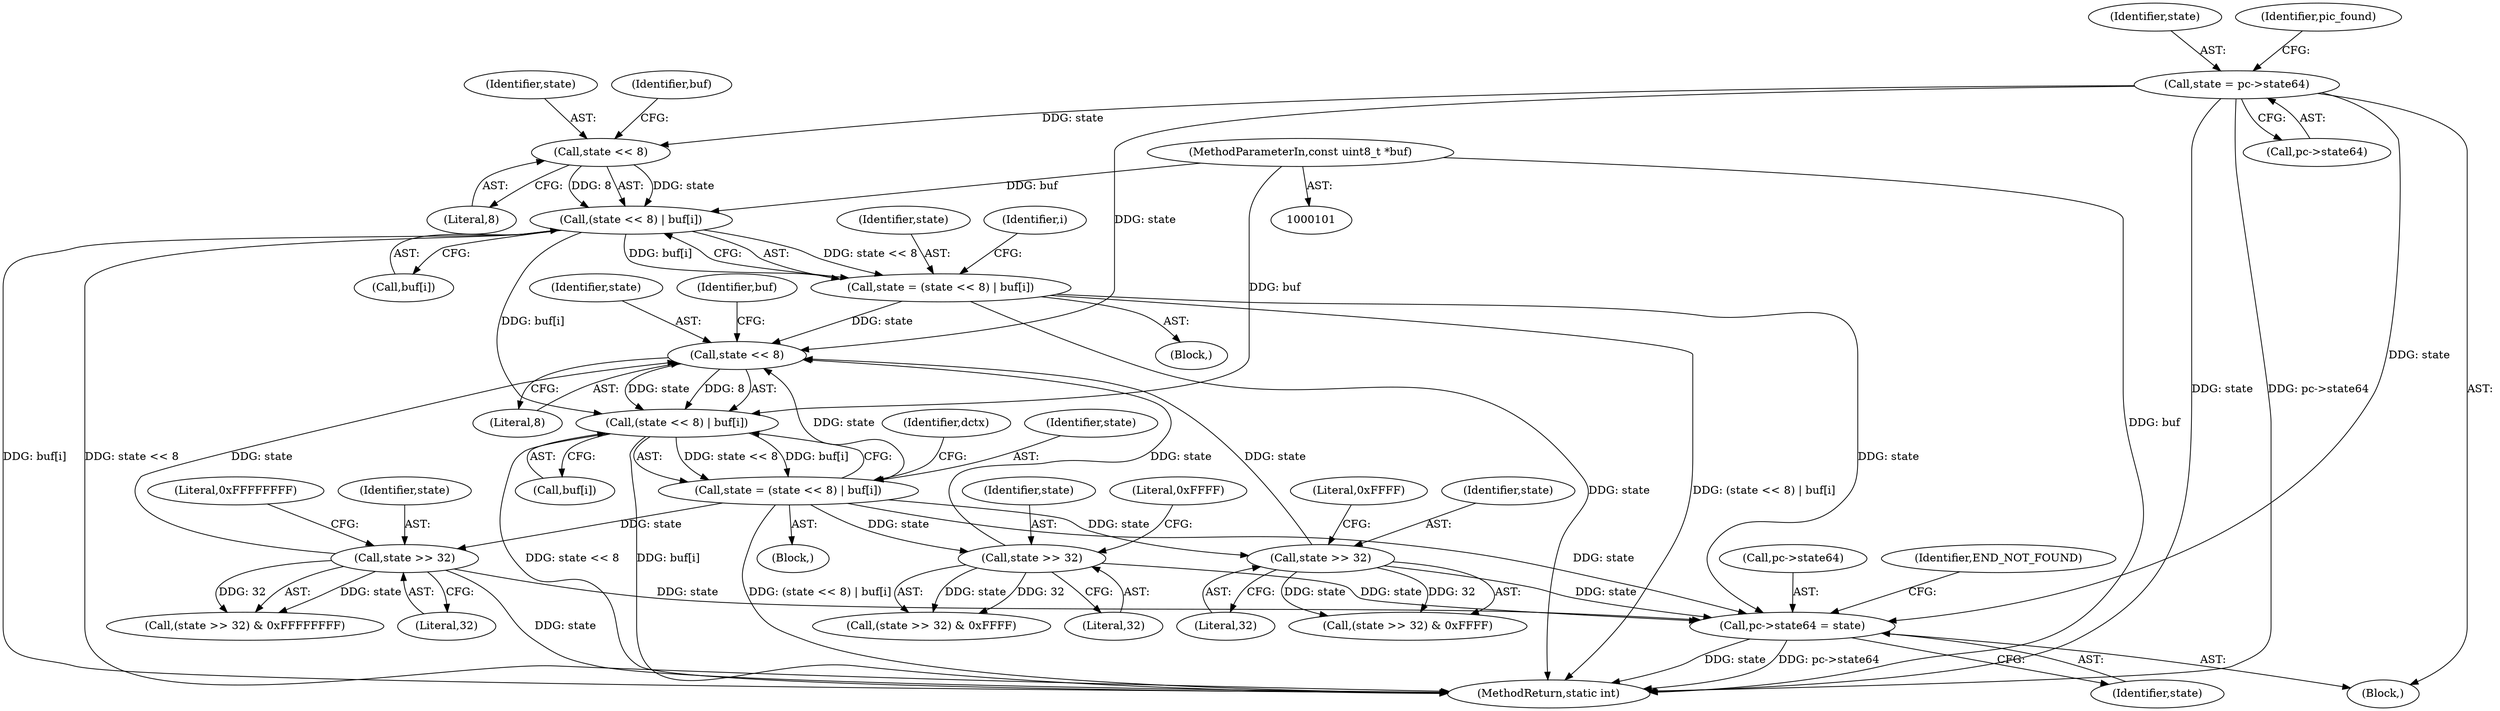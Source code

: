 digraph "0_FFmpeg_0a709e2a10b8288a0cc383547924ecfe285cef89@pointer" {
"1000390" [label="(Call,pc->state64 = state)"];
"1000247" [label="(Call,state >> 32)"];
"1000193" [label="(Call,state = (state << 8) | buf[i])"];
"1000195" [label="(Call,(state << 8) | buf[i])"];
"1000196" [label="(Call,state << 8)"];
"1000143" [label="(Call,state = (state << 8) | buf[i])"];
"1000145" [label="(Call,(state << 8) | buf[i])"];
"1000146" [label="(Call,state << 8)"];
"1000114" [label="(Call,state = pc->state64)"];
"1000103" [label="(MethodParameterIn,const uint8_t *buf)"];
"1000231" [label="(Call,state >> 32)"];
"1000214" [label="(Call,state >> 32)"];
"1000214" [label="(Call,state >> 32)"];
"1000193" [label="(Call,state = (state << 8) | buf[i])"];
"1000199" [label="(Call,buf[i])"];
"1000142" [label="(Block,)"];
"1000217" [label="(Literal,0xFFFF)"];
"1000213" [label="(Call,(state >> 32) & 0xFFFF)"];
"1000149" [label="(Call,buf[i])"];
"1000232" [label="(Identifier,state)"];
"1000246" [label="(Call,(state >> 32) & 0xFFFFFFFF)"];
"1000200" [label="(Identifier,buf)"];
"1000114" [label="(Call,state = pc->state64)"];
"1000216" [label="(Literal,32)"];
"1000105" [label="(Block,)"];
"1000394" [label="(Identifier,state)"];
"1000230" [label="(Call,(state >> 32) & 0xFFFF)"];
"1000143" [label="(Call,state = (state << 8) | buf[i])"];
"1000103" [label="(MethodParameterIn,const uint8_t *buf)"];
"1000115" [label="(Identifier,state)"];
"1000247" [label="(Call,state >> 32)"];
"1000144" [label="(Identifier,state)"];
"1000390" [label="(Call,pc->state64 = state)"];
"1000147" [label="(Identifier,state)"];
"1000150" [label="(Identifier,buf)"];
"1000215" [label="(Identifier,state)"];
"1000248" [label="(Identifier,state)"];
"1000198" [label="(Literal,8)"];
"1000233" [label="(Literal,32)"];
"1000391" [label="(Call,pc->state64)"];
"1000116" [label="(Call,pc->state64)"];
"1000188" [label="(Block,)"];
"1000196" [label="(Call,state << 8)"];
"1000145" [label="(Call,(state << 8) | buf[i])"];
"1000231" [label="(Call,state >> 32)"];
"1000397" [label="(MethodReturn,static int)"];
"1000205" [label="(Identifier,dctx)"];
"1000396" [label="(Identifier,END_NOT_FOUND)"];
"1000250" [label="(Literal,0xFFFFFFFF)"];
"1000234" [label="(Literal,0xFFFF)"];
"1000197" [label="(Identifier,state)"];
"1000121" [label="(Identifier,pic_found)"];
"1000195" [label="(Call,(state << 8) | buf[i])"];
"1000146" [label="(Call,state << 8)"];
"1000148" [label="(Literal,8)"];
"1000154" [label="(Identifier,i)"];
"1000249" [label="(Literal,32)"];
"1000194" [label="(Identifier,state)"];
"1000390" -> "1000105"  [label="AST: "];
"1000390" -> "1000394"  [label="CFG: "];
"1000391" -> "1000390"  [label="AST: "];
"1000394" -> "1000390"  [label="AST: "];
"1000396" -> "1000390"  [label="CFG: "];
"1000390" -> "1000397"  [label="DDG: state"];
"1000390" -> "1000397"  [label="DDG: pc->state64"];
"1000247" -> "1000390"  [label="DDG: state"];
"1000193" -> "1000390"  [label="DDG: state"];
"1000143" -> "1000390"  [label="DDG: state"];
"1000114" -> "1000390"  [label="DDG: state"];
"1000231" -> "1000390"  [label="DDG: state"];
"1000214" -> "1000390"  [label="DDG: state"];
"1000247" -> "1000246"  [label="AST: "];
"1000247" -> "1000249"  [label="CFG: "];
"1000248" -> "1000247"  [label="AST: "];
"1000249" -> "1000247"  [label="AST: "];
"1000250" -> "1000247"  [label="CFG: "];
"1000247" -> "1000397"  [label="DDG: state"];
"1000247" -> "1000196"  [label="DDG: state"];
"1000247" -> "1000246"  [label="DDG: state"];
"1000247" -> "1000246"  [label="DDG: 32"];
"1000193" -> "1000247"  [label="DDG: state"];
"1000193" -> "1000188"  [label="AST: "];
"1000193" -> "1000195"  [label="CFG: "];
"1000194" -> "1000193"  [label="AST: "];
"1000195" -> "1000193"  [label="AST: "];
"1000205" -> "1000193"  [label="CFG: "];
"1000193" -> "1000397"  [label="DDG: (state << 8) | buf[i]"];
"1000195" -> "1000193"  [label="DDG: state << 8"];
"1000195" -> "1000193"  [label="DDG: buf[i]"];
"1000193" -> "1000196"  [label="DDG: state"];
"1000193" -> "1000214"  [label="DDG: state"];
"1000193" -> "1000231"  [label="DDG: state"];
"1000195" -> "1000199"  [label="CFG: "];
"1000196" -> "1000195"  [label="AST: "];
"1000199" -> "1000195"  [label="AST: "];
"1000195" -> "1000397"  [label="DDG: buf[i]"];
"1000195" -> "1000397"  [label="DDG: state << 8"];
"1000196" -> "1000195"  [label="DDG: state"];
"1000196" -> "1000195"  [label="DDG: 8"];
"1000145" -> "1000195"  [label="DDG: buf[i]"];
"1000103" -> "1000195"  [label="DDG: buf"];
"1000196" -> "1000198"  [label="CFG: "];
"1000197" -> "1000196"  [label="AST: "];
"1000198" -> "1000196"  [label="AST: "];
"1000200" -> "1000196"  [label="CFG: "];
"1000143" -> "1000196"  [label="DDG: state"];
"1000114" -> "1000196"  [label="DDG: state"];
"1000231" -> "1000196"  [label="DDG: state"];
"1000214" -> "1000196"  [label="DDG: state"];
"1000143" -> "1000142"  [label="AST: "];
"1000143" -> "1000145"  [label="CFG: "];
"1000144" -> "1000143"  [label="AST: "];
"1000145" -> "1000143"  [label="AST: "];
"1000154" -> "1000143"  [label="CFG: "];
"1000143" -> "1000397"  [label="DDG: state"];
"1000143" -> "1000397"  [label="DDG: (state << 8) | buf[i]"];
"1000145" -> "1000143"  [label="DDG: state << 8"];
"1000145" -> "1000143"  [label="DDG: buf[i]"];
"1000145" -> "1000149"  [label="CFG: "];
"1000146" -> "1000145"  [label="AST: "];
"1000149" -> "1000145"  [label="AST: "];
"1000145" -> "1000397"  [label="DDG: buf[i]"];
"1000145" -> "1000397"  [label="DDG: state << 8"];
"1000146" -> "1000145"  [label="DDG: state"];
"1000146" -> "1000145"  [label="DDG: 8"];
"1000103" -> "1000145"  [label="DDG: buf"];
"1000146" -> "1000148"  [label="CFG: "];
"1000147" -> "1000146"  [label="AST: "];
"1000148" -> "1000146"  [label="AST: "];
"1000150" -> "1000146"  [label="CFG: "];
"1000114" -> "1000146"  [label="DDG: state"];
"1000114" -> "1000105"  [label="AST: "];
"1000114" -> "1000116"  [label="CFG: "];
"1000115" -> "1000114"  [label="AST: "];
"1000116" -> "1000114"  [label="AST: "];
"1000121" -> "1000114"  [label="CFG: "];
"1000114" -> "1000397"  [label="DDG: state"];
"1000114" -> "1000397"  [label="DDG: pc->state64"];
"1000103" -> "1000101"  [label="AST: "];
"1000103" -> "1000397"  [label="DDG: buf"];
"1000231" -> "1000230"  [label="AST: "];
"1000231" -> "1000233"  [label="CFG: "];
"1000232" -> "1000231"  [label="AST: "];
"1000233" -> "1000231"  [label="AST: "];
"1000234" -> "1000231"  [label="CFG: "];
"1000231" -> "1000230"  [label="DDG: state"];
"1000231" -> "1000230"  [label="DDG: 32"];
"1000214" -> "1000213"  [label="AST: "];
"1000214" -> "1000216"  [label="CFG: "];
"1000215" -> "1000214"  [label="AST: "];
"1000216" -> "1000214"  [label="AST: "];
"1000217" -> "1000214"  [label="CFG: "];
"1000214" -> "1000213"  [label="DDG: state"];
"1000214" -> "1000213"  [label="DDG: 32"];
}
